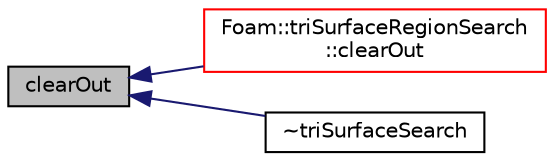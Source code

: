 digraph "clearOut"
{
  bgcolor="transparent";
  edge [fontname="Helvetica",fontsize="10",labelfontname="Helvetica",labelfontsize="10"];
  node [fontname="Helvetica",fontsize="10",shape=record];
  rankdir="LR";
  Node1 [label="clearOut",height=0.2,width=0.4,color="black", fillcolor="grey75", style="filled", fontcolor="black"];
  Node1 -> Node2 [dir="back",color="midnightblue",fontsize="10",style="solid",fontname="Helvetica"];
  Node2 [label="Foam::triSurfaceRegionSearch\l::clearOut",height=0.2,width=0.4,color="red",URL="$a02766.html#af320697688df08f1438d37a86bcaf25d",tooltip="Clear storage. "];
  Node1 -> Node3 [dir="back",color="midnightblue",fontsize="10",style="solid",fontname="Helvetica"];
  Node3 [label="~triSurfaceSearch",height=0.2,width=0.4,color="black",URL="$a02767.html#a799ebaca1517e565c5a41a502dcab435",tooltip="Destructor. "];
}
